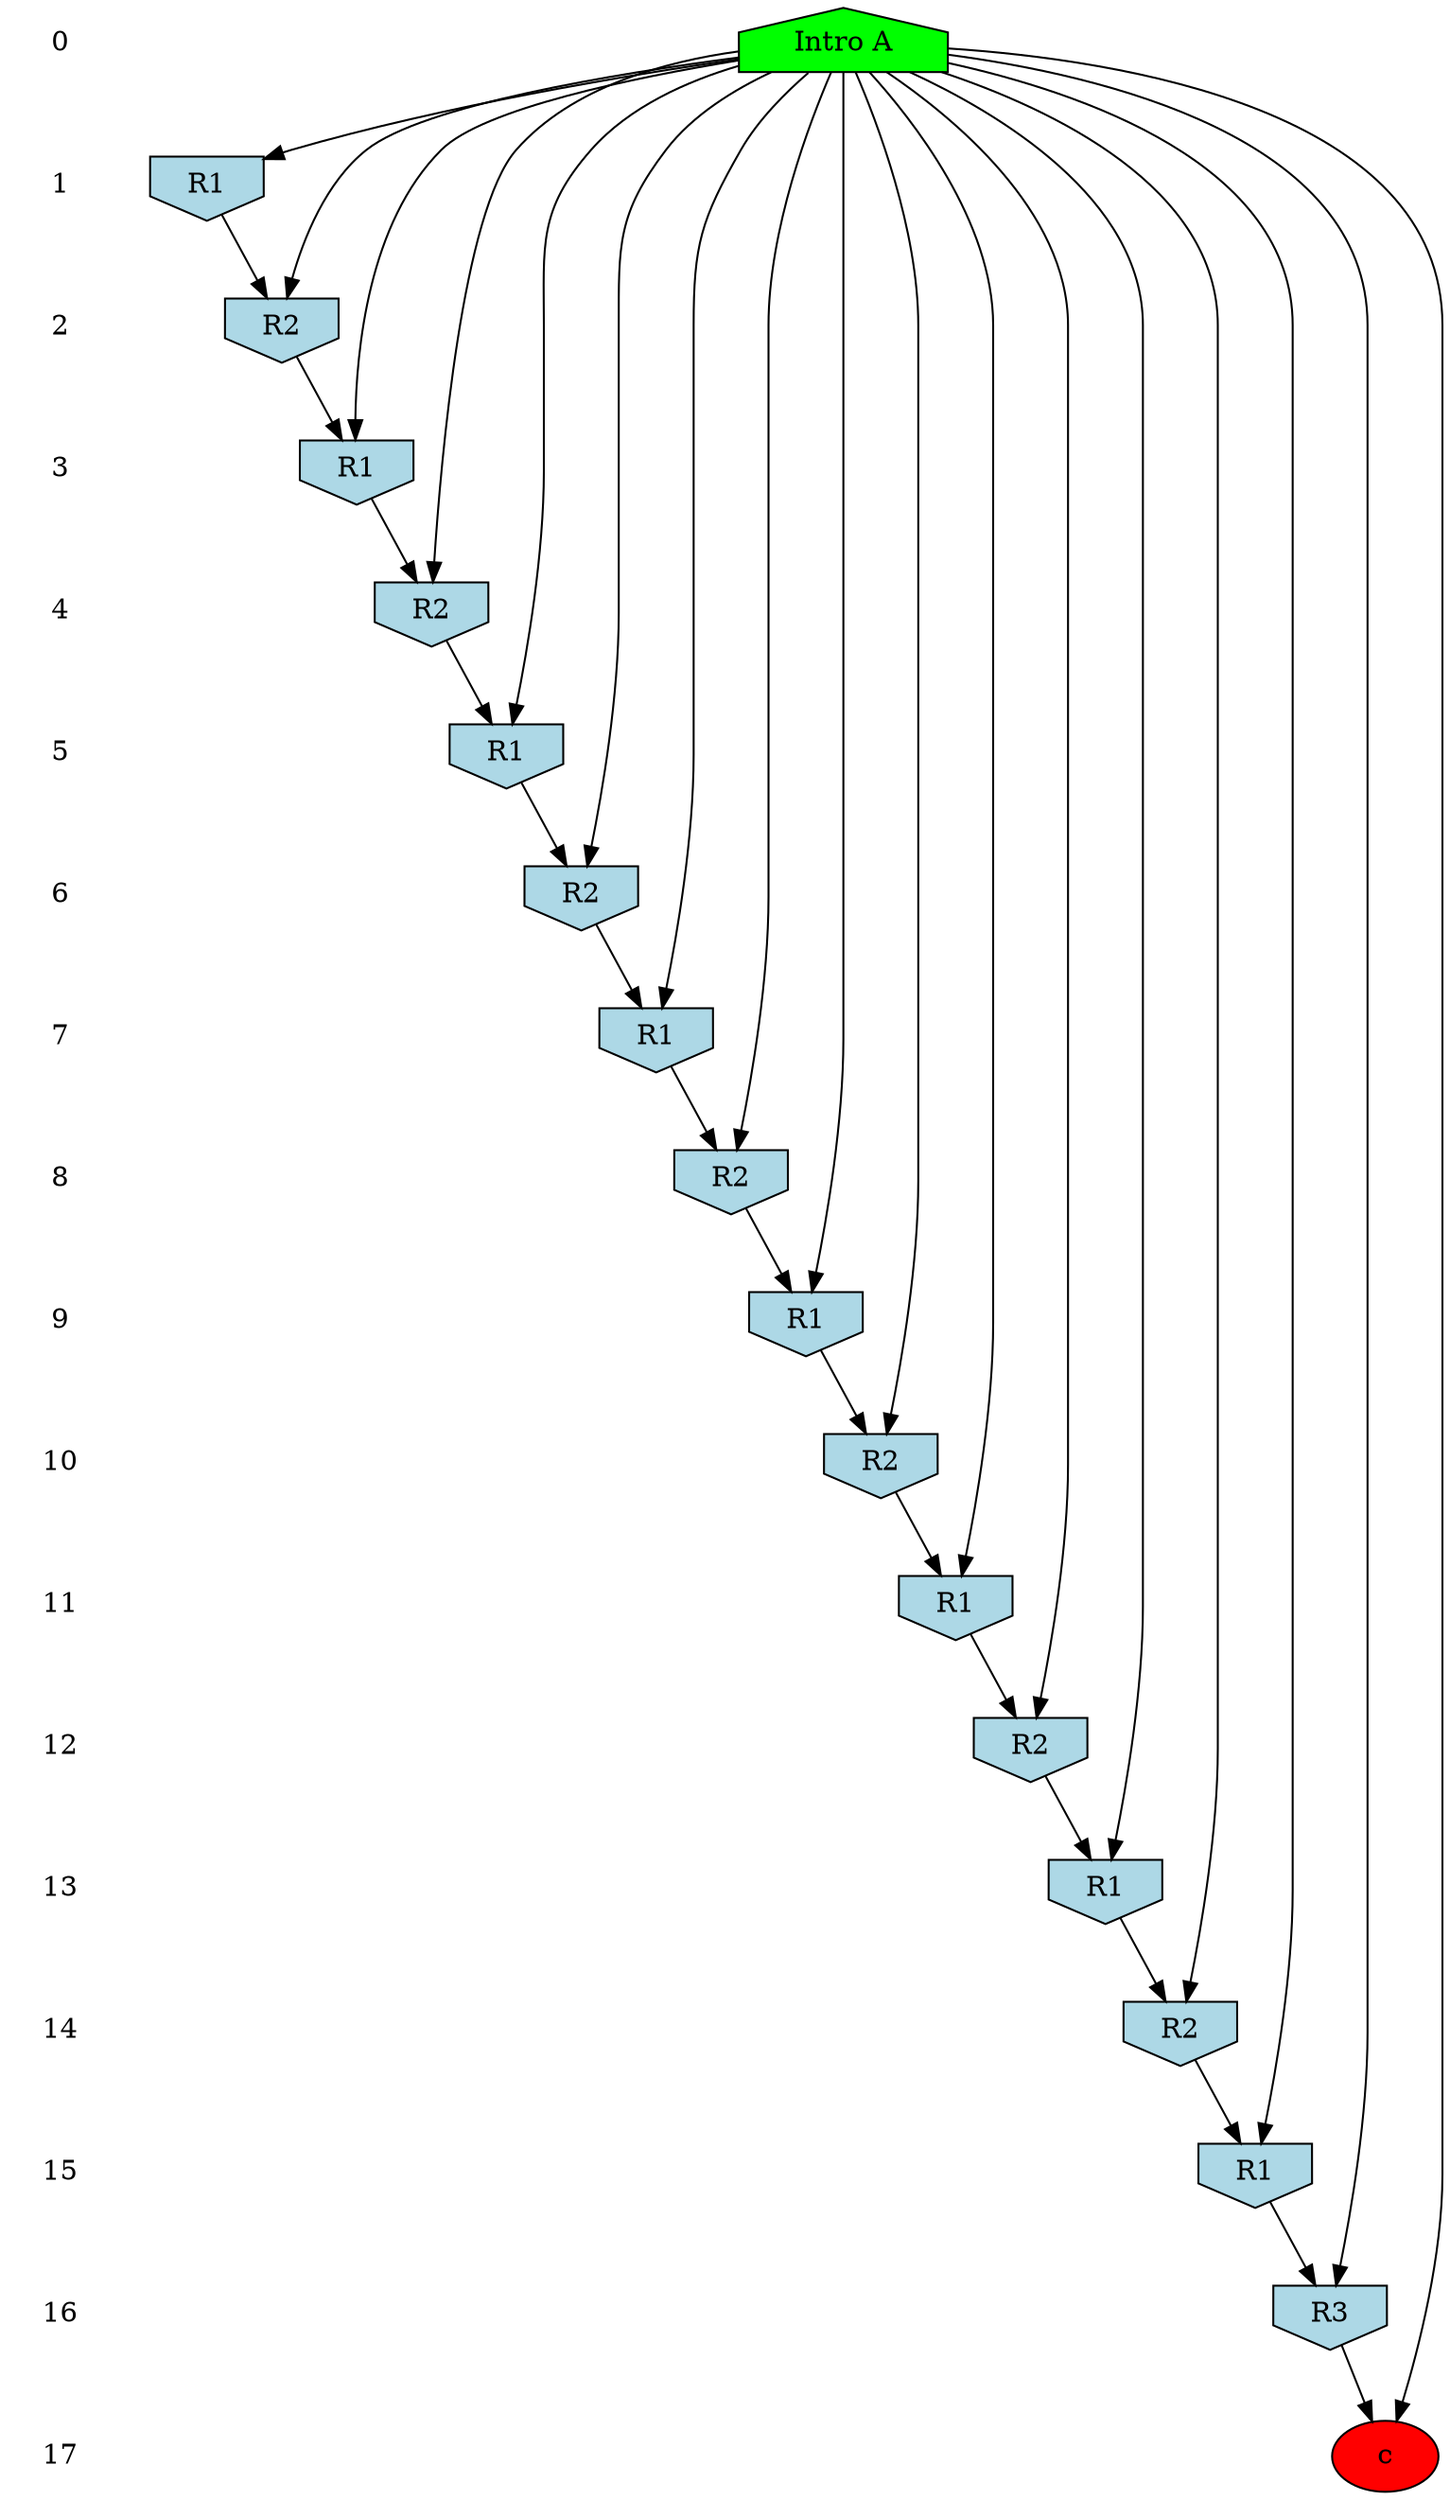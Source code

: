 /* Compression of 6 causal flows obtained in average at 4.356119E+00 t.u */
/* Compressed causal flows were: [75;80;81;87;91;103] */
digraph G{
 ranksep=.5 ; 
{ rank = same ; "0" [shape=plaintext] ; node_1 [label ="Intro A", shape=house, style=filled, fillcolor=green] ;
}
{ rank = same ; "1" [shape=plaintext] ; node_2 [label="R1", shape=invhouse, style=filled, fillcolor = lightblue] ;
}
{ rank = same ; "2" [shape=plaintext] ; node_3 [label="R2", shape=invhouse, style=filled, fillcolor = lightblue] ;
}
{ rank = same ; "3" [shape=plaintext] ; node_4 [label="R1", shape=invhouse, style=filled, fillcolor = lightblue] ;
}
{ rank = same ; "4" [shape=plaintext] ; node_5 [label="R2", shape=invhouse, style=filled, fillcolor = lightblue] ;
}
{ rank = same ; "5" [shape=plaintext] ; node_6 [label="R1", shape=invhouse, style=filled, fillcolor = lightblue] ;
}
{ rank = same ; "6" [shape=plaintext] ; node_7 [label="R2", shape=invhouse, style=filled, fillcolor = lightblue] ;
}
{ rank = same ; "7" [shape=plaintext] ; node_8 [label="R1", shape=invhouse, style=filled, fillcolor = lightblue] ;
}
{ rank = same ; "8" [shape=plaintext] ; node_9 [label="R2", shape=invhouse, style=filled, fillcolor = lightblue] ;
}
{ rank = same ; "9" [shape=plaintext] ; node_10 [label="R1", shape=invhouse, style=filled, fillcolor = lightblue] ;
}
{ rank = same ; "10" [shape=plaintext] ; node_11 [label="R2", shape=invhouse, style=filled, fillcolor = lightblue] ;
}
{ rank = same ; "11" [shape=plaintext] ; node_12 [label="R1", shape=invhouse, style=filled, fillcolor = lightblue] ;
}
{ rank = same ; "12" [shape=plaintext] ; node_13 [label="R2", shape=invhouse, style=filled, fillcolor = lightblue] ;
}
{ rank = same ; "13" [shape=plaintext] ; node_14 [label="R1", shape=invhouse, style=filled, fillcolor = lightblue] ;
}
{ rank = same ; "14" [shape=plaintext] ; node_15 [label="R2", shape=invhouse, style=filled, fillcolor = lightblue] ;
}
{ rank = same ; "15" [shape=plaintext] ; node_16 [label="R1", shape=invhouse, style=filled, fillcolor = lightblue] ;
}
{ rank = same ; "16" [shape=plaintext] ; node_17 [label="R3", shape=invhouse, style=filled, fillcolor = lightblue] ;
}
{ rank = same ; "17" [shape=plaintext] ; node_18 [label ="c", style=filled, fillcolor=red] ;
}
"0" -> "1" [style="invis"]; 
"1" -> "2" [style="invis"]; 
"2" -> "3" [style="invis"]; 
"3" -> "4" [style="invis"]; 
"4" -> "5" [style="invis"]; 
"5" -> "6" [style="invis"]; 
"6" -> "7" [style="invis"]; 
"7" -> "8" [style="invis"]; 
"8" -> "9" [style="invis"]; 
"9" -> "10" [style="invis"]; 
"10" -> "11" [style="invis"]; 
"11" -> "12" [style="invis"]; 
"12" -> "13" [style="invis"]; 
"13" -> "14" [style="invis"]; 
"14" -> "15" [style="invis"]; 
"15" -> "16" [style="invis"]; 
"16" -> "17" [style="invis"]; 
node_1 -> node_2
node_1 -> node_3
node_2 -> node_3
node_1 -> node_4
node_3 -> node_4
node_1 -> node_5
node_4 -> node_5
node_1 -> node_6
node_5 -> node_6
node_1 -> node_7
node_6 -> node_7
node_1 -> node_8
node_7 -> node_8
node_1 -> node_9
node_8 -> node_9
node_1 -> node_10
node_9 -> node_10
node_1 -> node_11
node_10 -> node_11
node_1 -> node_12
node_11 -> node_12
node_1 -> node_13
node_12 -> node_13
node_1 -> node_14
node_13 -> node_14
node_1 -> node_15
node_14 -> node_15
node_1 -> node_16
node_15 -> node_16
node_1 -> node_17
node_16 -> node_17
node_1 -> node_18
node_17 -> node_18
}
/*
 Dot generation time: 0.000223
*/
